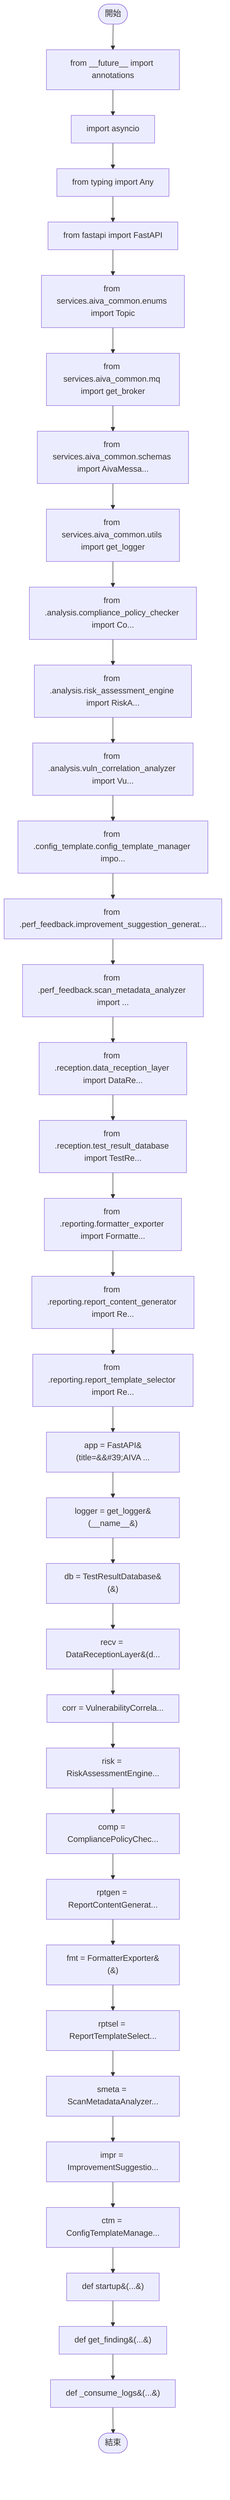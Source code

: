flowchart TB
    n1([開始])
    n2([結束])
    n3[from __future__ import annotations]
    n4[import asyncio]
    n5[from typing import Any]
    n6[from fastapi import FastAPI]
    n7[from services.aiva_common.enums import Topic]
    n8[from services.aiva_common.mq import get_broker]
    n9[from services.aiva_common.schemas import AivaMessa...]
    n10[from services.aiva_common.utils import get_logger]
    n11[from .analysis.compliance_policy_checker import Co...]
    n12[from .analysis.risk_assessment_engine import RiskA...]
    n13[from .analysis.vuln_correlation_analyzer import Vu...]
    n14[from .config_template.config_template_manager impo...]
    n15[from .perf_feedback.improvement_suggestion_generat...]
    n16[from .perf_feedback.scan_metadata_analyzer import ...]
    n17[from .reception.data_reception_layer import DataRe...]
    n18[from .reception.test_result_database import TestRe...]
    n19[from .reporting.formatter_exporter import Formatte...]
    n20[from .reporting.report_content_generator import Re...]
    n21[from .reporting.report_template_selector import Re...]
    n22[app = FastAPI&#40;title=&amp;&#35;39;AIVA ...]
    n23[logger = get_logger&#40;__name__&#41;]
    n24[db = TestResultDatabase&#40;&#41;]
    n25[recv = DataReceptionLayer&#40;d...]
    n26[corr = VulnerabilityCorrela...]
    n27[risk = RiskAssessmentEngine...]
    n28[comp = CompliancePolicyChec...]
    n29[rptgen = ReportContentGenerat...]
    n30[fmt = FormatterExporter&#40;&#41;]
    n31[rptsel = ReportTemplateSelect...]
    n32[smeta = ScanMetadataAnalyzer...]
    n33[impr = ImprovementSuggestio...]
    n34[ctm = ConfigTemplateManage...]
    n35[def startup&#40;...&#41;]
    n36[def get_finding&#40;...&#41;]
    n37[def _consume_logs&#40;...&#41;]
    n1 --> n3
    n3 --> n4
    n4 --> n5
    n5 --> n6
    n6 --> n7
    n7 --> n8
    n8 --> n9
    n9 --> n10
    n10 --> n11
    n11 --> n12
    n12 --> n13
    n13 --> n14
    n14 --> n15
    n15 --> n16
    n16 --> n17
    n17 --> n18
    n18 --> n19
    n19 --> n20
    n20 --> n21
    n21 --> n22
    n22 --> n23
    n23 --> n24
    n24 --> n25
    n25 --> n26
    n26 --> n27
    n27 --> n28
    n28 --> n29
    n29 --> n30
    n30 --> n31
    n31 --> n32
    n32 --> n33
    n33 --> n34
    n34 --> n35
    n35 --> n36
    n36 --> n37
    n37 --> n2